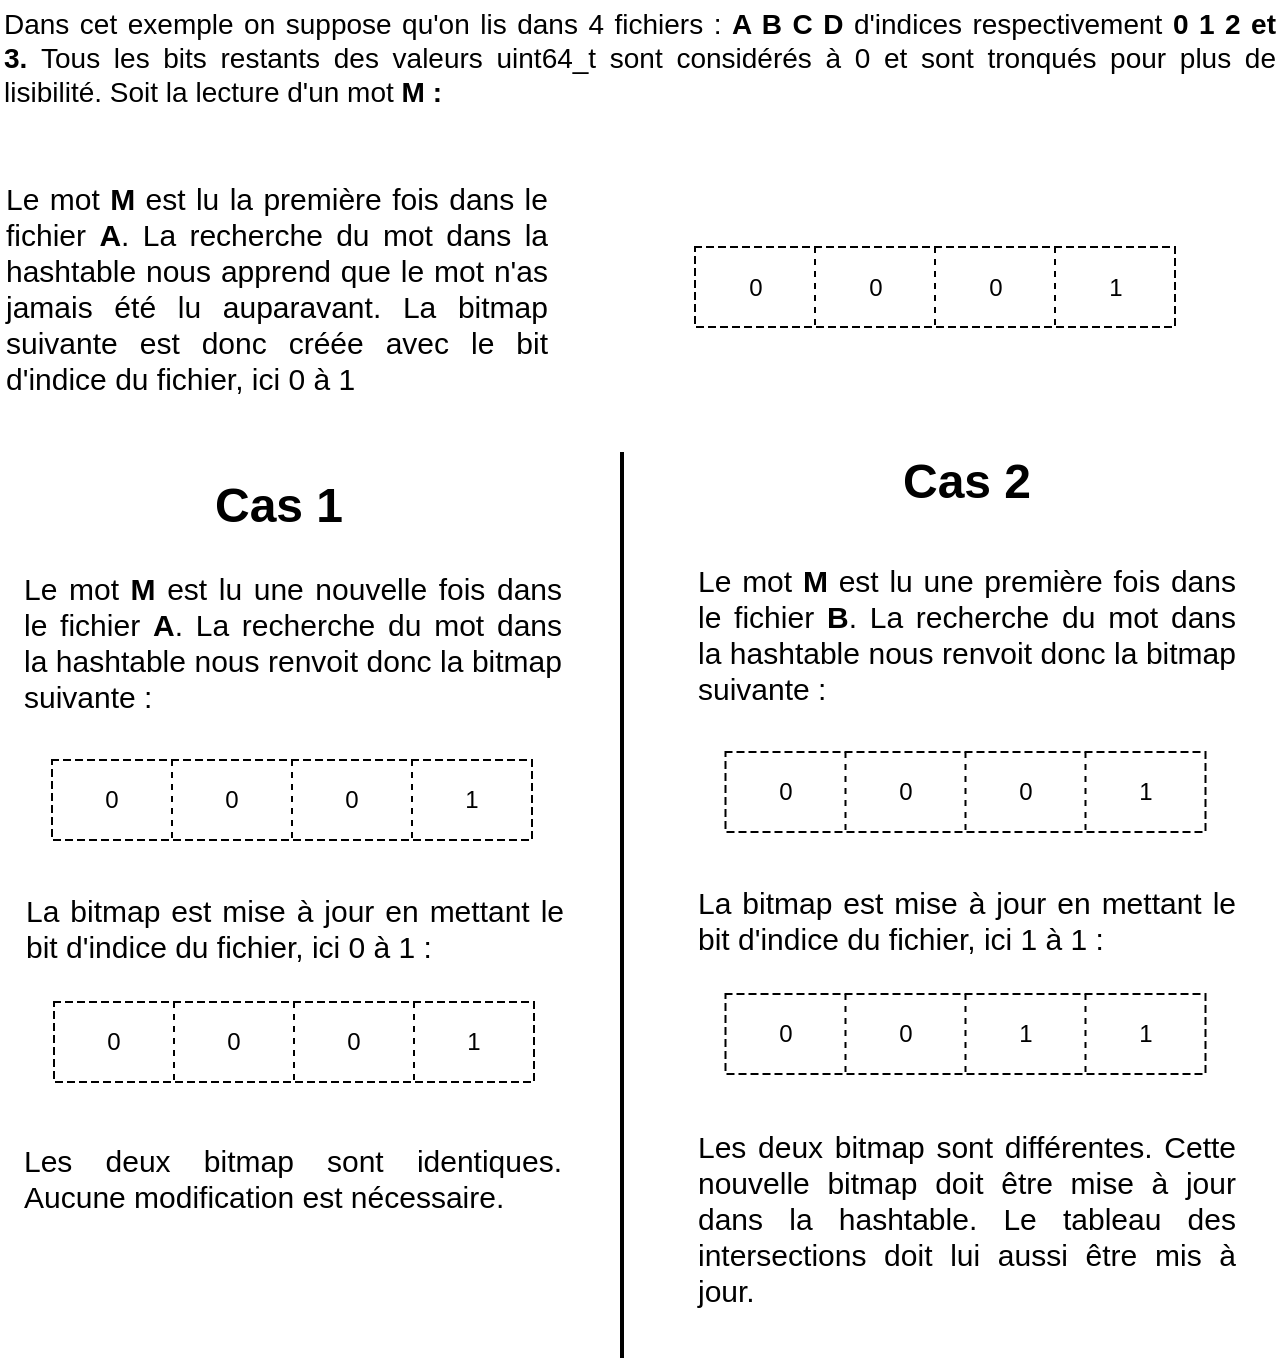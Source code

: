 <mxfile>
    <diagram name="Page-1" id="WnlvTqYfmRD4d9-ipeqV">
        <mxGraphModel dx="1554" dy="848" grid="0" gridSize="10" guides="1" tooltips="1" connect="1" arrows="1" fold="1" page="0" pageScale="1" pageWidth="827" pageHeight="1169" math="0" shadow="0">
            <root>
                <mxCell id="0"/>
                <mxCell id="1" parent="0"/>
                <mxCell id="bBG8cWC0meglIZlWrTTt-110" value="&lt;div style=&quot;text-align: justify;&quot;&gt;Le mot &lt;b&gt;M &lt;/b&gt;est lu la première fois dans le fichier &lt;b&gt;A&lt;/b&gt;. La recherche du mot dans la hashtable nous apprend que le mot n&#39;as jamais été lu auparavant. La bitmap suivante est donc créée avec le bit d&#39;indice du fichier, ici 0 à 1&lt;/div&gt;" style="text;strokeColor=none;align=center;fillColor=none;html=1;verticalAlign=middle;whiteSpace=wrap;rounded=0;fontSize=15;" parent="1" vertex="1">
                    <mxGeometry x="-405" y="-167" width="273" height="121" as="geometry"/>
                </mxCell>
                <mxCell id="bBG8cWC0meglIZlWrTTt-130" value="&lt;div style=&quot;text-align: justify;&quot;&gt;Dans cet exemple on suppose qu&#39;on lis dans 4 fichiers : &lt;b&gt;A B C D&lt;/b&gt;&amp;nbsp;d&#39;indices respectivement&lt;b&gt;&amp;nbsp;&lt;/b&gt;&lt;b style=&quot;background-color: transparent;&quot;&gt;0 1 2 et 3.&lt;/b&gt;&lt;span style=&quot;background-color: transparent;&quot;&gt;&amp;nbsp;Tous les bits restants des valeurs uint64_t sont considérés à 0 et sont tronqués pour plus de lisibilité.&amp;nbsp;&lt;/span&gt;&lt;span style=&quot;background-color: transparent;&quot;&gt;Soit la lecture d&#39;un mot &lt;/span&gt;&lt;b style=&quot;background-color: transparent;&quot;&gt;M :&lt;/b&gt;&lt;/div&gt;" style="text;strokeColor=none;align=left;fillColor=none;html=1;verticalAlign=middle;whiteSpace=wrap;rounded=0;fontSize=14;" parent="1" vertex="1">
                    <mxGeometry x="-407" y="-250" width="638" height="58" as="geometry"/>
                </mxCell>
                <mxCell id="bBG8cWC0meglIZlWrTTt-152" value="" style="shape=table;startSize=0;container=1;collapsible=0;childLayout=tableLayout;dashed=1;" parent="1" vertex="1">
                    <mxGeometry x="-59.5" y="-126.5" width="240" height="40" as="geometry"/>
                </mxCell>
                <mxCell id="bBG8cWC0meglIZlWrTTt-153" value="" style="shape=tableRow;horizontal=0;startSize=0;swimlaneHead=0;swimlaneBody=0;strokeColor=inherit;top=0;left=0;bottom=0;right=0;collapsible=0;dropTarget=0;fillColor=none;points=[[0,0.5],[1,0.5]];portConstraint=eastwest;" parent="bBG8cWC0meglIZlWrTTt-152" vertex="1">
                    <mxGeometry width="240" height="40" as="geometry"/>
                </mxCell>
                <mxCell id="bBG8cWC0meglIZlWrTTt-154" value="0" style="shape=partialRectangle;html=1;whiteSpace=wrap;connectable=0;strokeColor=inherit;overflow=hidden;fillColor=none;top=0;left=0;bottom=0;right=0;pointerEvents=1;" parent="bBG8cWC0meglIZlWrTTt-153" vertex="1">
                    <mxGeometry width="60" height="40" as="geometry">
                        <mxRectangle width="60" height="40" as="alternateBounds"/>
                    </mxGeometry>
                </mxCell>
                <mxCell id="bBG8cWC0meglIZlWrTTt-155" value="0" style="shape=partialRectangle;html=1;whiteSpace=wrap;connectable=0;strokeColor=inherit;overflow=hidden;fillColor=none;top=0;left=0;bottom=0;right=0;pointerEvents=1;" parent="bBG8cWC0meglIZlWrTTt-153" vertex="1">
                    <mxGeometry x="60" width="60" height="40" as="geometry">
                        <mxRectangle width="60" height="40" as="alternateBounds"/>
                    </mxGeometry>
                </mxCell>
                <mxCell id="bBG8cWC0meglIZlWrTTt-156" value="0" style="shape=partialRectangle;html=1;whiteSpace=wrap;connectable=0;strokeColor=inherit;overflow=hidden;fillColor=none;top=0;left=0;bottom=0;right=0;pointerEvents=1;" parent="bBG8cWC0meglIZlWrTTt-153" vertex="1">
                    <mxGeometry x="120" width="60" height="40" as="geometry">
                        <mxRectangle width="60" height="40" as="alternateBounds"/>
                    </mxGeometry>
                </mxCell>
                <mxCell id="bBG8cWC0meglIZlWrTTt-157" value="1" style="shape=partialRectangle;html=1;whiteSpace=wrap;connectable=0;strokeColor=inherit;overflow=hidden;fillColor=none;top=0;left=0;bottom=0;right=0;pointerEvents=1;" parent="bBG8cWC0meglIZlWrTTt-153" vertex="1">
                    <mxGeometry x="180" width="60" height="40" as="geometry">
                        <mxRectangle width="60" height="40" as="alternateBounds"/>
                    </mxGeometry>
                </mxCell>
                <mxCell id="5" value="" style="line;strokeWidth=2;direction=south;html=1;" vertex="1" parent="1">
                    <mxGeometry x="-101" y="-24" width="10" height="453" as="geometry"/>
                </mxCell>
                <mxCell id="6" value="&lt;div style=&quot;text-align: justify;&quot;&gt;Le mot &lt;b&gt;M &lt;/b&gt;est lu une nouvelle fois dans le fichier &lt;b&gt;A&lt;/b&gt;. La recherche du mot dans la hashtable nous renvoit donc la bitmap suivante :&lt;/div&gt;" style="text;strokeColor=none;align=center;fillColor=none;html=1;verticalAlign=middle;whiteSpace=wrap;rounded=0;fontSize=15;" vertex="1" parent="1">
                    <mxGeometry x="-396.25" y="32" width="270.5" height="77" as="geometry"/>
                </mxCell>
                <mxCell id="7" value="Cas 1" style="text;strokeColor=none;fillColor=none;html=1;fontSize=24;fontStyle=1;verticalAlign=middle;align=center;" vertex="1" parent="1">
                    <mxGeometry x="-318.5" y="-17" width="100" height="40" as="geometry"/>
                </mxCell>
                <mxCell id="8" value="" style="shape=table;startSize=0;container=1;collapsible=0;childLayout=tableLayout;dashed=1;" vertex="1" parent="1">
                    <mxGeometry x="-381" y="130" width="240" height="40" as="geometry"/>
                </mxCell>
                <mxCell id="9" value="" style="shape=tableRow;horizontal=0;startSize=0;swimlaneHead=0;swimlaneBody=0;strokeColor=inherit;top=0;left=0;bottom=0;right=0;collapsible=0;dropTarget=0;fillColor=none;points=[[0,0.5],[1,0.5]];portConstraint=eastwest;" vertex="1" parent="8">
                    <mxGeometry width="240" height="40" as="geometry"/>
                </mxCell>
                <mxCell id="10" value="0" style="shape=partialRectangle;html=1;whiteSpace=wrap;connectable=0;strokeColor=inherit;overflow=hidden;fillColor=none;top=0;left=0;bottom=0;right=0;pointerEvents=1;" vertex="1" parent="9">
                    <mxGeometry width="60" height="40" as="geometry">
                        <mxRectangle width="60" height="40" as="alternateBounds"/>
                    </mxGeometry>
                </mxCell>
                <mxCell id="11" value="0" style="shape=partialRectangle;html=1;whiteSpace=wrap;connectable=0;strokeColor=inherit;overflow=hidden;fillColor=none;top=0;left=0;bottom=0;right=0;pointerEvents=1;" vertex="1" parent="9">
                    <mxGeometry x="60" width="60" height="40" as="geometry">
                        <mxRectangle width="60" height="40" as="alternateBounds"/>
                    </mxGeometry>
                </mxCell>
                <mxCell id="12" value="0" style="shape=partialRectangle;html=1;whiteSpace=wrap;connectable=0;strokeColor=inherit;overflow=hidden;fillColor=none;top=0;left=0;bottom=0;right=0;pointerEvents=1;" vertex="1" parent="9">
                    <mxGeometry x="120" width="60" height="40" as="geometry">
                        <mxRectangle width="60" height="40" as="alternateBounds"/>
                    </mxGeometry>
                </mxCell>
                <mxCell id="13" value="1" style="shape=partialRectangle;html=1;whiteSpace=wrap;connectable=0;strokeColor=inherit;overflow=hidden;fillColor=none;top=0;left=0;bottom=0;right=0;pointerEvents=1;" vertex="1" parent="9">
                    <mxGeometry x="180" width="60" height="40" as="geometry">
                        <mxRectangle width="60" height="40" as="alternateBounds"/>
                    </mxGeometry>
                </mxCell>
                <mxCell id="14" value="&lt;div style=&quot;text-align: justify;&quot;&gt;&lt;span style=&quot;background-color: transparent;&quot;&gt;La bitmap est mise à jour en mettant le bit d&#39;indice du fichier, ici 0 à 1 :&lt;/span&gt;&lt;/div&gt;" style="text;strokeColor=none;align=center;fillColor=none;html=1;verticalAlign=middle;whiteSpace=wrap;rounded=0;fontSize=15;" vertex="1" parent="1">
                    <mxGeometry x="-395.25" y="189" width="270.5" height="50" as="geometry"/>
                </mxCell>
                <mxCell id="15" value="" style="shape=table;startSize=0;container=1;collapsible=0;childLayout=tableLayout;dashed=1;" vertex="1" parent="1">
                    <mxGeometry x="-380" y="251" width="240" height="40" as="geometry"/>
                </mxCell>
                <mxCell id="16" value="" style="shape=tableRow;horizontal=0;startSize=0;swimlaneHead=0;swimlaneBody=0;strokeColor=inherit;top=0;left=0;bottom=0;right=0;collapsible=0;dropTarget=0;fillColor=none;points=[[0,0.5],[1,0.5]];portConstraint=eastwest;" vertex="1" parent="15">
                    <mxGeometry width="240" height="40" as="geometry"/>
                </mxCell>
                <mxCell id="17" value="0" style="shape=partialRectangle;html=1;whiteSpace=wrap;connectable=0;strokeColor=inherit;overflow=hidden;fillColor=none;top=0;left=0;bottom=0;right=0;pointerEvents=1;" vertex="1" parent="16">
                    <mxGeometry width="60" height="40" as="geometry">
                        <mxRectangle width="60" height="40" as="alternateBounds"/>
                    </mxGeometry>
                </mxCell>
                <mxCell id="18" value="0" style="shape=partialRectangle;html=1;whiteSpace=wrap;connectable=0;strokeColor=inherit;overflow=hidden;fillColor=none;top=0;left=0;bottom=0;right=0;pointerEvents=1;" vertex="1" parent="16">
                    <mxGeometry x="60" width="60" height="40" as="geometry">
                        <mxRectangle width="60" height="40" as="alternateBounds"/>
                    </mxGeometry>
                </mxCell>
                <mxCell id="19" value="0" style="shape=partialRectangle;html=1;whiteSpace=wrap;connectable=0;strokeColor=inherit;overflow=hidden;fillColor=none;top=0;left=0;bottom=0;right=0;pointerEvents=1;" vertex="1" parent="16">
                    <mxGeometry x="120" width="60" height="40" as="geometry">
                        <mxRectangle width="60" height="40" as="alternateBounds"/>
                    </mxGeometry>
                </mxCell>
                <mxCell id="20" value="1" style="shape=partialRectangle;html=1;whiteSpace=wrap;connectable=0;strokeColor=inherit;overflow=hidden;fillColor=none;top=0;left=0;bottom=0;right=0;pointerEvents=1;" vertex="1" parent="16">
                    <mxGeometry x="180" width="60" height="40" as="geometry">
                        <mxRectangle width="60" height="40" as="alternateBounds"/>
                    </mxGeometry>
                </mxCell>
                <mxCell id="21" value="&lt;div style=&quot;text-align: justify;&quot;&gt;&lt;span style=&quot;background-color: transparent;&quot;&gt;Les deux bitmap sont identiques. Aucune modification est nécessaire.&lt;/span&gt;&lt;/div&gt;" style="text;strokeColor=none;align=center;fillColor=none;html=1;verticalAlign=middle;whiteSpace=wrap;rounded=0;fontSize=15;" vertex="1" parent="1">
                    <mxGeometry x="-396.25" y="314" width="270.5" height="50" as="geometry"/>
                </mxCell>
                <mxCell id="22" value="&lt;div style=&quot;text-align: justify;&quot;&gt;Le mot &lt;b&gt;M &lt;/b&gt;est lu une première fois dans le fichier &lt;b&gt;B&lt;/b&gt;. La recherche du mot dans la hashtable nous renvoit donc la bitmap suivante :&lt;/div&gt;" style="text;strokeColor=none;align=center;fillColor=none;html=1;verticalAlign=middle;whiteSpace=wrap;rounded=0;fontSize=15;" vertex="1" parent="1">
                    <mxGeometry x="-59.5" y="28" width="270.5" height="77" as="geometry"/>
                </mxCell>
                <mxCell id="23" value="" style="shape=table;startSize=0;container=1;collapsible=0;childLayout=tableLayout;dashed=1;" vertex="1" parent="1">
                    <mxGeometry x="-44.25" y="126" width="240" height="40" as="geometry"/>
                </mxCell>
                <mxCell id="24" value="" style="shape=tableRow;horizontal=0;startSize=0;swimlaneHead=0;swimlaneBody=0;strokeColor=inherit;top=0;left=0;bottom=0;right=0;collapsible=0;dropTarget=0;fillColor=none;points=[[0,0.5],[1,0.5]];portConstraint=eastwest;" vertex="1" parent="23">
                    <mxGeometry width="240" height="40" as="geometry"/>
                </mxCell>
                <mxCell id="25" value="0" style="shape=partialRectangle;html=1;whiteSpace=wrap;connectable=0;strokeColor=inherit;overflow=hidden;fillColor=none;top=0;left=0;bottom=0;right=0;pointerEvents=1;" vertex="1" parent="24">
                    <mxGeometry width="60" height="40" as="geometry">
                        <mxRectangle width="60" height="40" as="alternateBounds"/>
                    </mxGeometry>
                </mxCell>
                <mxCell id="26" value="0" style="shape=partialRectangle;html=1;whiteSpace=wrap;connectable=0;strokeColor=inherit;overflow=hidden;fillColor=none;top=0;left=0;bottom=0;right=0;pointerEvents=1;" vertex="1" parent="24">
                    <mxGeometry x="60" width="60" height="40" as="geometry">
                        <mxRectangle width="60" height="40" as="alternateBounds"/>
                    </mxGeometry>
                </mxCell>
                <mxCell id="27" value="0" style="shape=partialRectangle;html=1;whiteSpace=wrap;connectable=0;strokeColor=inherit;overflow=hidden;fillColor=none;top=0;left=0;bottom=0;right=0;pointerEvents=1;" vertex="1" parent="24">
                    <mxGeometry x="120" width="60" height="40" as="geometry">
                        <mxRectangle width="60" height="40" as="alternateBounds"/>
                    </mxGeometry>
                </mxCell>
                <mxCell id="28" value="1" style="shape=partialRectangle;html=1;whiteSpace=wrap;connectable=0;strokeColor=inherit;overflow=hidden;fillColor=none;top=0;left=0;bottom=0;right=0;pointerEvents=1;" vertex="1" parent="24">
                    <mxGeometry x="180" width="60" height="40" as="geometry">
                        <mxRectangle width="60" height="40" as="alternateBounds"/>
                    </mxGeometry>
                </mxCell>
                <mxCell id="29" value="&lt;div style=&quot;text-align: justify;&quot;&gt;&lt;span style=&quot;background-color: transparent;&quot;&gt;La bitmap est mise à jour en mettant le bit d&#39;indice du fichier, ici 1 à 1 :&lt;/span&gt;&lt;/div&gt;" style="text;strokeColor=none;align=center;fillColor=none;html=1;verticalAlign=middle;whiteSpace=wrap;rounded=0;fontSize=15;" vertex="1" parent="1">
                    <mxGeometry x="-59.5" y="185" width="270.5" height="50" as="geometry"/>
                </mxCell>
                <mxCell id="30" value="" style="shape=table;startSize=0;container=1;collapsible=0;childLayout=tableLayout;dashed=1;" vertex="1" parent="1">
                    <mxGeometry x="-44.25" y="247" width="240" height="40" as="geometry"/>
                </mxCell>
                <mxCell id="31" value="" style="shape=tableRow;horizontal=0;startSize=0;swimlaneHead=0;swimlaneBody=0;strokeColor=inherit;top=0;left=0;bottom=0;right=0;collapsible=0;dropTarget=0;fillColor=none;points=[[0,0.5],[1,0.5]];portConstraint=eastwest;" vertex="1" parent="30">
                    <mxGeometry width="240" height="40" as="geometry"/>
                </mxCell>
                <mxCell id="32" value="0" style="shape=partialRectangle;html=1;whiteSpace=wrap;connectable=0;strokeColor=inherit;overflow=hidden;fillColor=none;top=0;left=0;bottom=0;right=0;pointerEvents=1;" vertex="1" parent="31">
                    <mxGeometry width="60" height="40" as="geometry">
                        <mxRectangle width="60" height="40" as="alternateBounds"/>
                    </mxGeometry>
                </mxCell>
                <mxCell id="33" value="0" style="shape=partialRectangle;html=1;whiteSpace=wrap;connectable=0;strokeColor=inherit;overflow=hidden;fillColor=none;top=0;left=0;bottom=0;right=0;pointerEvents=1;" vertex="1" parent="31">
                    <mxGeometry x="60" width="60" height="40" as="geometry">
                        <mxRectangle width="60" height="40" as="alternateBounds"/>
                    </mxGeometry>
                </mxCell>
                <mxCell id="34" value="1" style="shape=partialRectangle;html=1;whiteSpace=wrap;connectable=0;strokeColor=inherit;overflow=hidden;fillColor=none;top=0;left=0;bottom=0;right=0;pointerEvents=1;" vertex="1" parent="31">
                    <mxGeometry x="120" width="60" height="40" as="geometry">
                        <mxRectangle width="60" height="40" as="alternateBounds"/>
                    </mxGeometry>
                </mxCell>
                <mxCell id="35" value="1" style="shape=partialRectangle;html=1;whiteSpace=wrap;connectable=0;strokeColor=inherit;overflow=hidden;fillColor=none;top=0;left=0;bottom=0;right=0;pointerEvents=1;" vertex="1" parent="31">
                    <mxGeometry x="180" width="60" height="40" as="geometry">
                        <mxRectangle width="60" height="40" as="alternateBounds"/>
                    </mxGeometry>
                </mxCell>
                <mxCell id="36" value="&lt;div style=&quot;text-align: justify;&quot;&gt;&lt;span style=&quot;background-color: transparent;&quot;&gt;Les deux bitmap sont différentes. Cette nouvelle bitmap doit être mise à jour dans la hashtable. Le tableau des intersections doit lui aussi être mis à jour.&lt;/span&gt;&lt;/div&gt;" style="text;strokeColor=none;align=center;fillColor=none;html=1;verticalAlign=middle;whiteSpace=wrap;rounded=0;fontSize=15;" vertex="1" parent="1">
                    <mxGeometry x="-59.5" y="310" width="270.5" height="98" as="geometry"/>
                </mxCell>
                <mxCell id="37" value="Cas 2" style="text;strokeColor=none;fillColor=none;html=1;fontSize=24;fontStyle=1;verticalAlign=middle;align=center;" vertex="1" parent="1">
                    <mxGeometry x="25.75" y="-29" width="100" height="40" as="geometry"/>
                </mxCell>
            </root>
        </mxGraphModel>
    </diagram>
</mxfile>